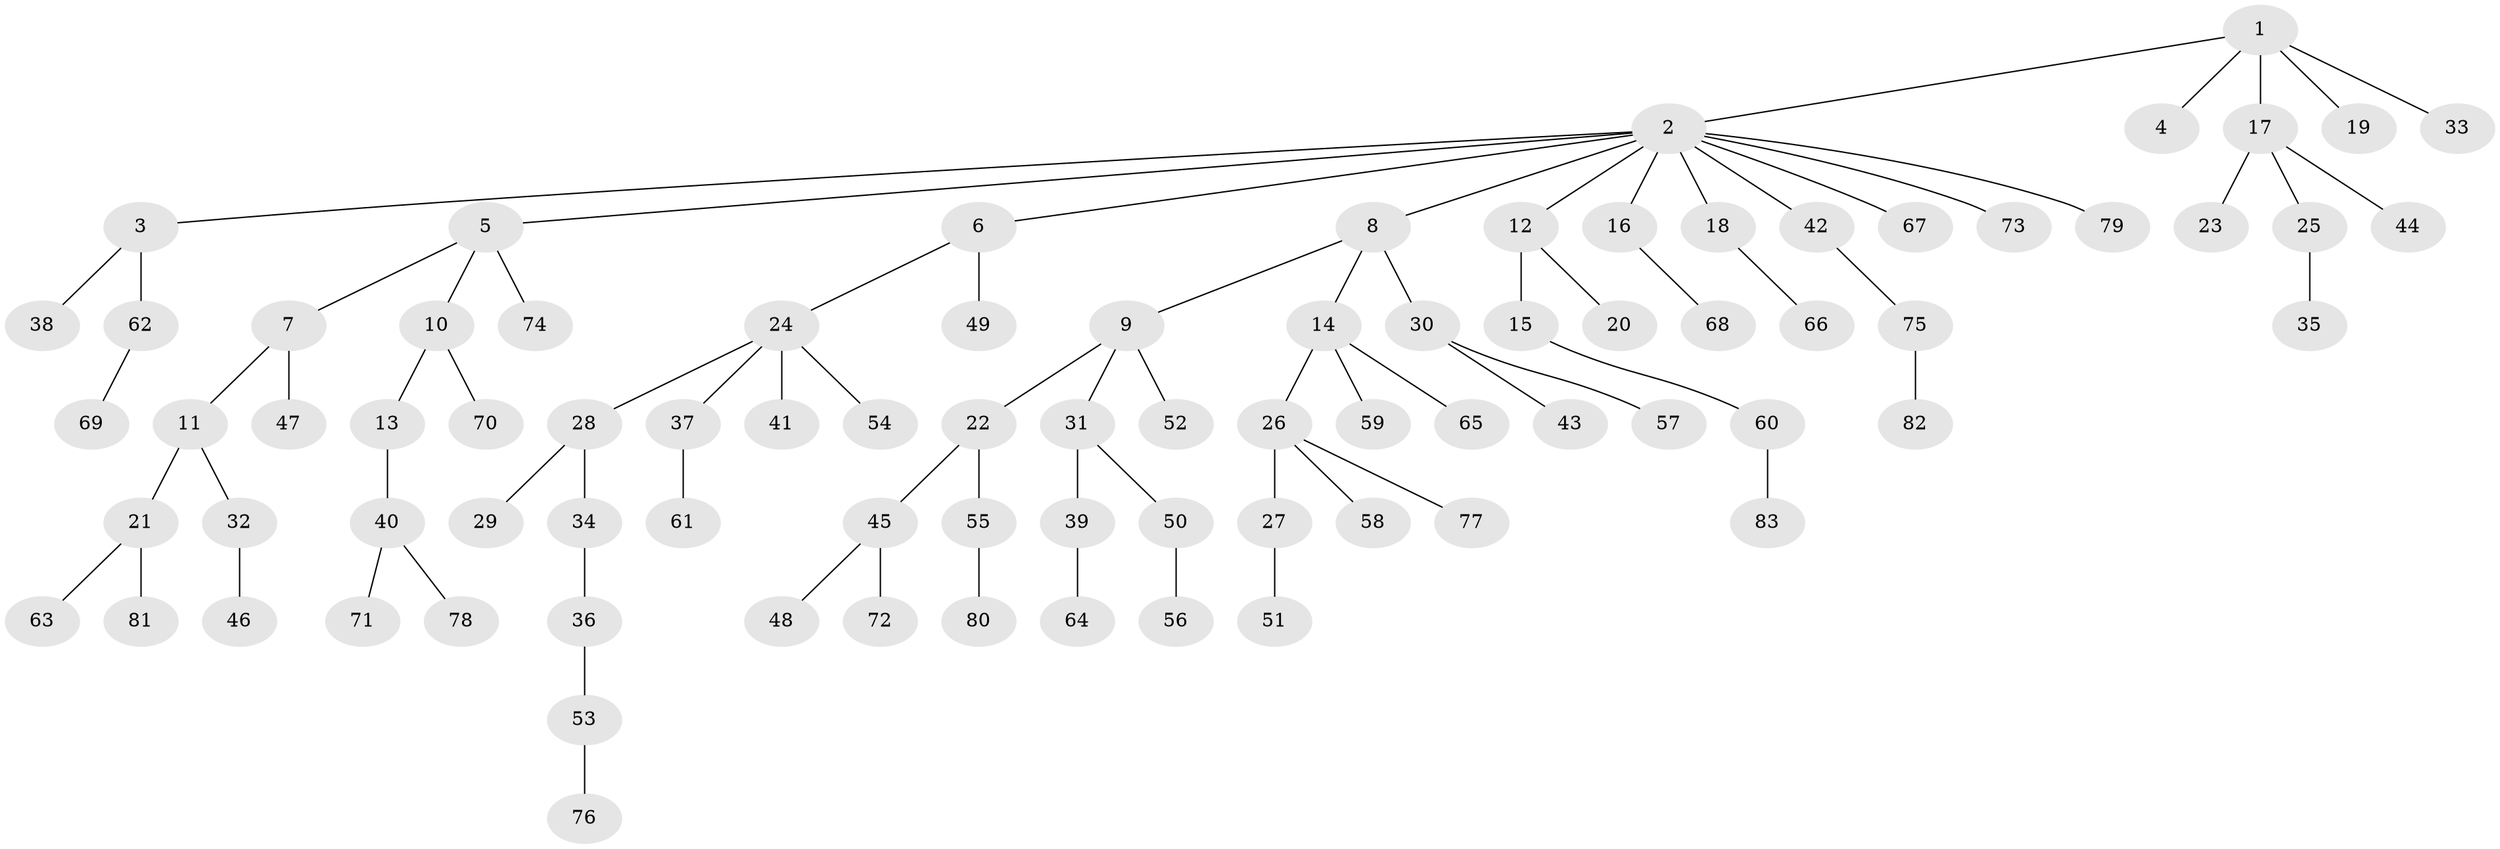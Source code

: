 // Generated by graph-tools (version 1.1) at 2025/26/03/09/25 03:26:27]
// undirected, 83 vertices, 82 edges
graph export_dot {
graph [start="1"]
  node [color=gray90,style=filled];
  1;
  2;
  3;
  4;
  5;
  6;
  7;
  8;
  9;
  10;
  11;
  12;
  13;
  14;
  15;
  16;
  17;
  18;
  19;
  20;
  21;
  22;
  23;
  24;
  25;
  26;
  27;
  28;
  29;
  30;
  31;
  32;
  33;
  34;
  35;
  36;
  37;
  38;
  39;
  40;
  41;
  42;
  43;
  44;
  45;
  46;
  47;
  48;
  49;
  50;
  51;
  52;
  53;
  54;
  55;
  56;
  57;
  58;
  59;
  60;
  61;
  62;
  63;
  64;
  65;
  66;
  67;
  68;
  69;
  70;
  71;
  72;
  73;
  74;
  75;
  76;
  77;
  78;
  79;
  80;
  81;
  82;
  83;
  1 -- 2;
  1 -- 4;
  1 -- 17;
  1 -- 19;
  1 -- 33;
  2 -- 3;
  2 -- 5;
  2 -- 6;
  2 -- 8;
  2 -- 12;
  2 -- 16;
  2 -- 18;
  2 -- 42;
  2 -- 67;
  2 -- 73;
  2 -- 79;
  3 -- 38;
  3 -- 62;
  5 -- 7;
  5 -- 10;
  5 -- 74;
  6 -- 24;
  6 -- 49;
  7 -- 11;
  7 -- 47;
  8 -- 9;
  8 -- 14;
  8 -- 30;
  9 -- 22;
  9 -- 31;
  9 -- 52;
  10 -- 13;
  10 -- 70;
  11 -- 21;
  11 -- 32;
  12 -- 15;
  12 -- 20;
  13 -- 40;
  14 -- 26;
  14 -- 59;
  14 -- 65;
  15 -- 60;
  16 -- 68;
  17 -- 23;
  17 -- 25;
  17 -- 44;
  18 -- 66;
  21 -- 63;
  21 -- 81;
  22 -- 45;
  22 -- 55;
  24 -- 28;
  24 -- 37;
  24 -- 41;
  24 -- 54;
  25 -- 35;
  26 -- 27;
  26 -- 58;
  26 -- 77;
  27 -- 51;
  28 -- 29;
  28 -- 34;
  30 -- 43;
  30 -- 57;
  31 -- 39;
  31 -- 50;
  32 -- 46;
  34 -- 36;
  36 -- 53;
  37 -- 61;
  39 -- 64;
  40 -- 71;
  40 -- 78;
  42 -- 75;
  45 -- 48;
  45 -- 72;
  50 -- 56;
  53 -- 76;
  55 -- 80;
  60 -- 83;
  62 -- 69;
  75 -- 82;
}

